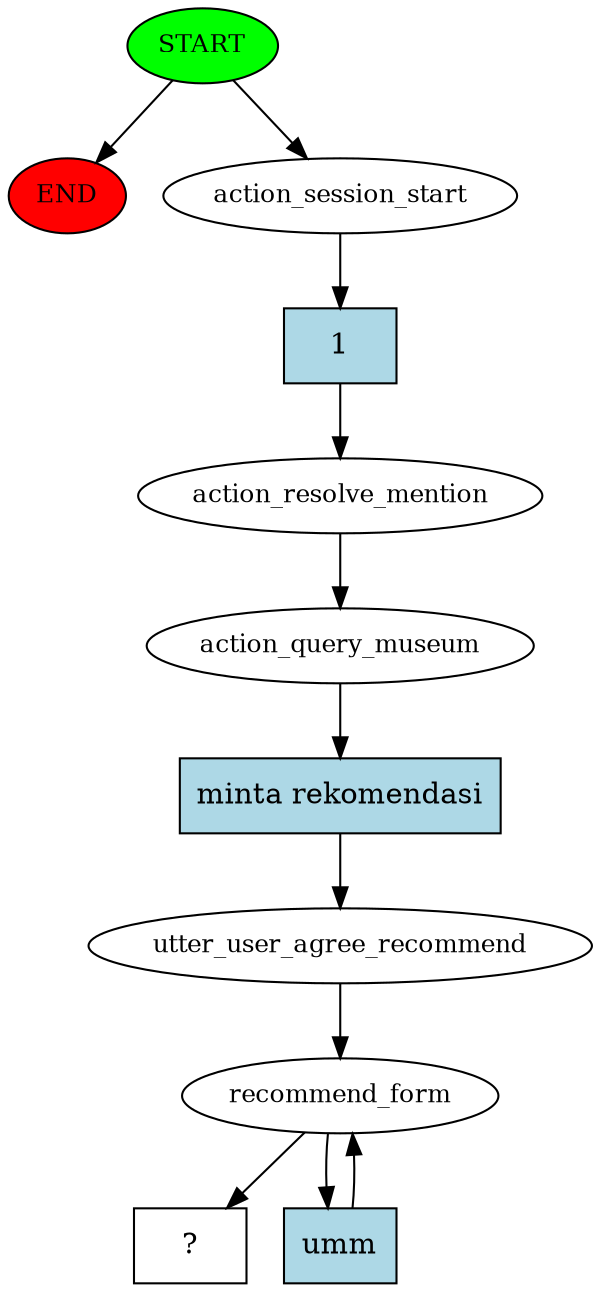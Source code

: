 digraph  {
0 [class="start active", fillcolor=green, fontsize=12, label=START, style=filled];
"-1" [class=end, fillcolor=red, fontsize=12, label=END, style=filled];
1 [class=active, fontsize=12, label=action_session_start];
2 [class=active, fontsize=12, label=action_resolve_mention];
3 [class=active, fontsize=12, label=action_query_museum];
4 [class=active, fontsize=12, label=utter_user_agree_recommend];
5 [class=active, fontsize=12, label=recommend_form];
7 [class="intent dashed active", label="  ?  ", shape=rect];
8 [class="intent active", fillcolor=lightblue, label=1, shape=rect, style=filled];
9 [class="intent active", fillcolor=lightblue, label="minta rekomendasi", shape=rect, style=filled];
10 [class="intent active", fillcolor=lightblue, label=umm, shape=rect, style=filled];
0 -> "-1"  [class="", key=NONE, label=""];
0 -> 1  [class=active, key=NONE, label=""];
1 -> 8  [class=active, key=0];
2 -> 3  [class=active, key=NONE, label=""];
3 -> 9  [class=active, key=0];
4 -> 5  [class=active, key=NONE, label=""];
5 -> 7  [class=active, key=NONE, label=""];
5 -> 10  [class=active, key=0];
8 -> 2  [class=active, key=0];
9 -> 4  [class=active, key=0];
10 -> 5  [class=active, key=0];
}
